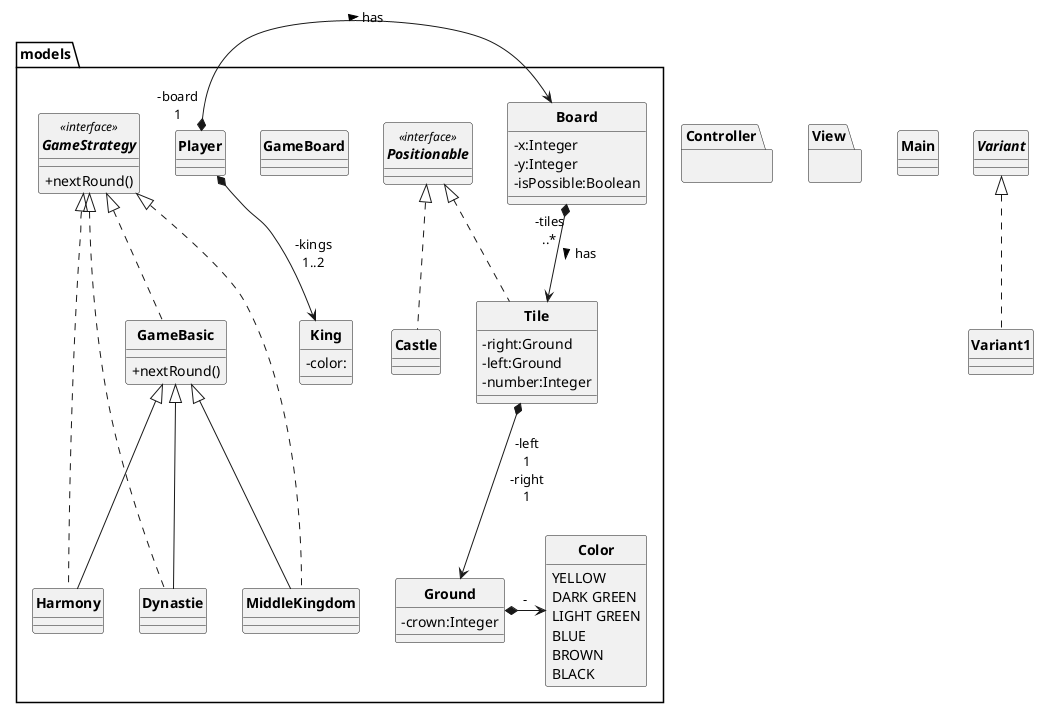 @startuml
skinparam style strictuml
skinparam classAttributeIconSize 0
skinparam classFontStyle Bold
hide enum methods


class Main{
}



package models{

    class GameBoard{

    }

    class King{
        -color:
    }

    class Player{

    }

    class Board{
        -x:Integer
        -y:Integer
        -isPossible:Boolean
    }

    class Ground{
        -crown:Integer
    }


    interface Positionable <<interface>>{
    }

    class Castle implements Positionable{
    }

    class Tile implements Positionable{
        -right:Ground
        -left:Ground
        -number:Integer
    }


    enum Color{
        YELLOW
        DARK GREEN
        LIGHT GREEN
        BLUE
        BROWN
        BLACK
    }


    interface GameStrategy <<interface>>{
        +nextRound()
    }

    class GameBasic implements GameStrategy{
        +nextRound()
    }

    class Dynastie extends GameBasic implements GameStrategy{

    }
    class MiddleKingdom extends GameBasic implements GameStrategy{

    }
    class Harmony extends GameBasic implements GameStrategy{

    }

}

Ground *-> Color : "-"

Board "-tiles\n..*"  *-->  Tile : has >
Player *--> King : "-kings\n1..2"
Player "-board\n1" *-> Board : has >
Tile *--> Ground :  "-left\n1\n-right\n1"



interface Variant{

}

class Variant1 implements Variant{
}


package Controller{

}


package View{

}



@enduml